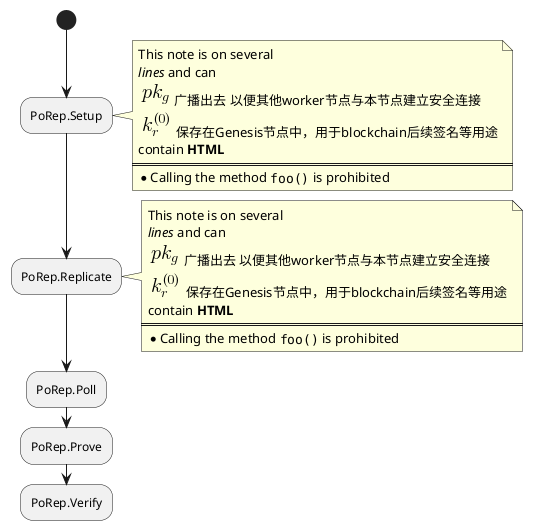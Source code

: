 @startuml ProofsOfReplication
start
:PoRep.Setup;
note right
  This note is on several
  //lines// and can
  <math>pk_{g}</math>广播出去 以便其他worker节点与本节点建立安全连接
  <math>k_{r}^((0))</math>保存在Genesis节点中，用于blockchain后续签名等用途
  contain <b>HTML</b>
  ====
  * Calling the method ""foo()"" is prohibited
end note

:PoRep.Replicate;
note right
  This note is on several
  //lines// and can
  <math>pk_{g}</math>广播出去 以便其他worker节点与本节点建立安全连接
  <math>k_{r}^((0))</math>保存在Genesis节点中，用于blockchain后续签名等用途
  contain <b>HTML</b>
  ====
  * Calling the method ""foo()"" is prohibited
end note

:PoRep.Poll;

:PoRep.Prove;

:PoRep.Verify;

@enduml